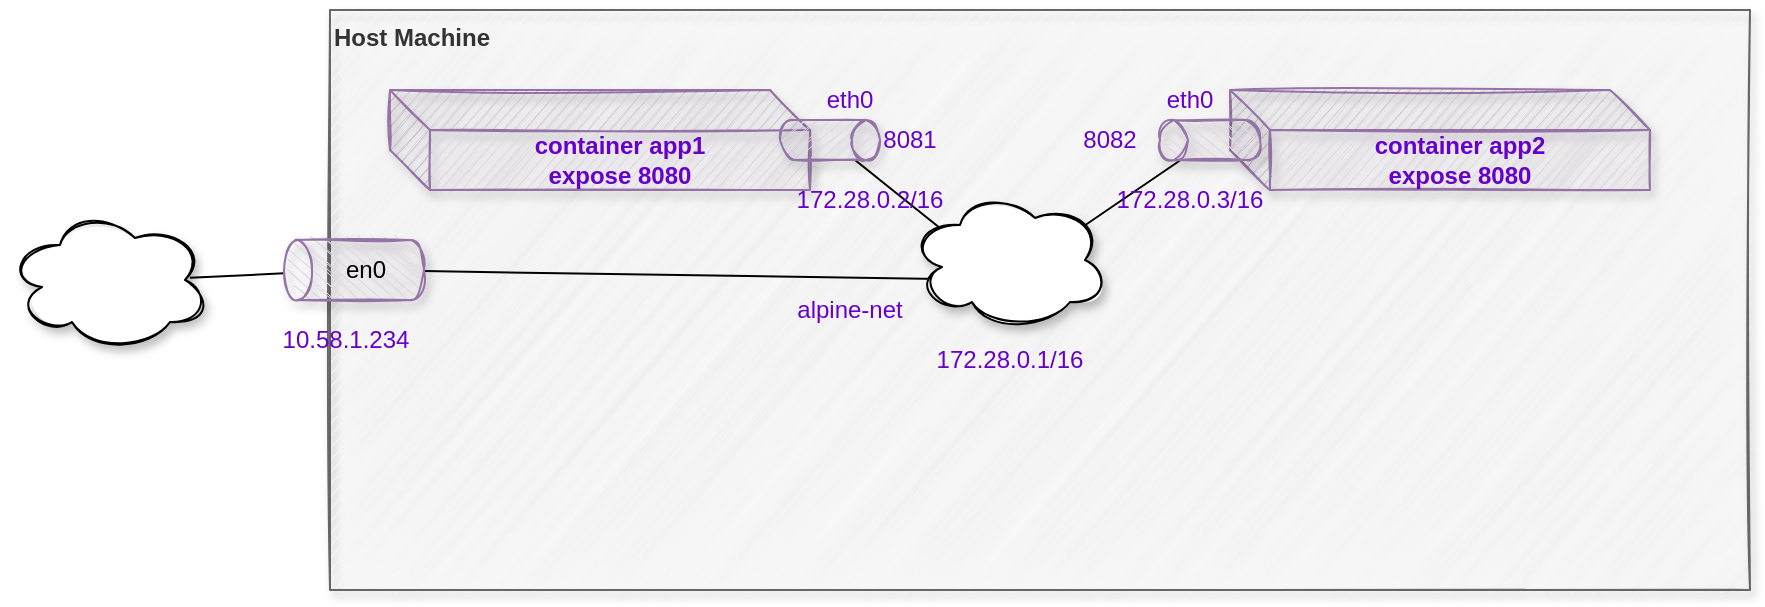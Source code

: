 <mxfile>
    <diagram id="KLNsfBStBzfd9ylK537Z" name="Page-1">
        <mxGraphModel dx="2123" dy="456" grid="1" gridSize="10" guides="1" tooltips="1" connect="1" arrows="1" fold="1" page="1" pageScale="1" pageWidth="850" pageHeight="1100" math="0" shadow="0">
            <root>
                <mxCell id="0"/>
                <mxCell id="1" parent="0"/>
                <mxCell id="2" value="Host Machine" style="rounded=0;whiteSpace=wrap;html=1;fillColor=#f5f5f5;fontColor=#333333;strokeColor=#666666;shadow=1;sketch=1;verticalAlign=top;fontStyle=1;align=left;horizontal=1;" vertex="1" parent="1">
                    <mxGeometry x="60" y="30" width="710" height="290" as="geometry"/>
                </mxCell>
                <mxCell id="3" value="container app1&lt;br&gt;expose 8080" style="shape=cube;whiteSpace=wrap;html=1;boundedLbl=1;backgroundOutline=1;darkOpacity=0.05;darkOpacity2=0.1;shadow=1;sketch=1;fillColor=#e1d5e7;strokeColor=#9673a6;fontColor=#6600CC;fontStyle=1" vertex="1" parent="1">
                    <mxGeometry x="90" y="70" width="210" height="50" as="geometry"/>
                </mxCell>
                <mxCell id="4" value="container app2&lt;br&gt;expose 8080" style="shape=cube;whiteSpace=wrap;html=1;boundedLbl=1;backgroundOutline=1;darkOpacity=0.05;darkOpacity2=0.1;shadow=1;sketch=1;fillColor=#e1d5e7;strokeColor=#9673a6;fontColor=#6600CC;fontStyle=1;size=20;" vertex="1" parent="1">
                    <mxGeometry x="510" y="70" width="210" height="50" as="geometry"/>
                </mxCell>
                <mxCell id="18" style="edgeStyle=none;html=1;fontColor=#6600CC;endArrow=none;endFill=0;" edge="1" parent="1" source="5">
                    <mxGeometry relative="1" as="geometry">
                        <mxPoint x="421.741" y="148.393" as="targetPoint"/>
                    </mxGeometry>
                </mxCell>
                <mxCell id="5" value="" style="shape=cylinder3;whiteSpace=wrap;html=1;boundedLbl=1;backgroundOutline=1;size=7;shadow=1;sketch=1;rotation=90;flipH=1;flipV=1;fillColor=#e1d5e7;strokeColor=#9673a6;" vertex="1" parent="1">
                    <mxGeometry x="490" y="70" width="20" height="50" as="geometry"/>
                </mxCell>
                <mxCell id="6" value="&lt;span&gt;172.28.0.3/16&lt;/span&gt;" style="text;html=1;strokeColor=none;fillColor=none;align=center;verticalAlign=middle;whiteSpace=wrap;rounded=0;shadow=1;sketch=1;fontColor=#6600CC;" vertex="1" parent="1">
                    <mxGeometry x="460" y="110" width="60" height="30" as="geometry"/>
                </mxCell>
                <mxCell id="19" style="edgeStyle=none;html=1;fontColor=#6600CC;endArrow=none;endFill=0;" edge="1" parent="1" source="7">
                    <mxGeometry relative="1" as="geometry">
                        <mxPoint x="374.954" y="146.987" as="targetPoint"/>
                    </mxGeometry>
                </mxCell>
                <mxCell id="7" value="" style="shape=cylinder3;whiteSpace=wrap;html=1;boundedLbl=1;backgroundOutline=1;size=7;shadow=1;sketch=1;rotation=90;flipH=1;flipV=0;fillColor=#e1d5e7;strokeColor=#9673a6;" vertex="1" parent="1">
                    <mxGeometry x="300" y="70" width="20" height="50" as="geometry"/>
                </mxCell>
                <mxCell id="8" value="&lt;span&gt;172.28.0.2/16&lt;/span&gt;" style="text;html=1;strokeColor=none;fillColor=none;align=center;verticalAlign=middle;whiteSpace=wrap;rounded=0;shadow=1;sketch=1;fontColor=#6600CC;" vertex="1" parent="1">
                    <mxGeometry x="300" y="110" width="60" height="30" as="geometry"/>
                </mxCell>
                <mxCell id="25" style="edgeStyle=none;html=1;fontColor=#6600CC;endArrow=none;endFill=0;" edge="1" parent="1" target="14">
                    <mxGeometry relative="1" as="geometry">
                        <mxPoint x="365.005" y="164.551" as="sourcePoint"/>
                    </mxGeometry>
                </mxCell>
                <mxCell id="11" value="172.28.0.1/16" style="text;html=1;strokeColor=none;fillColor=none;align=center;verticalAlign=middle;whiteSpace=wrap;rounded=0;shadow=1;sketch=1;fontColor=#6600CC;" vertex="1" parent="1">
                    <mxGeometry x="369.94" y="190" width="60" height="30" as="geometry"/>
                </mxCell>
                <mxCell id="24" style="edgeStyle=none;html=1;fontColor=#6600CC;endArrow=none;endFill=0;" edge="1" parent="1" source="14">
                    <mxGeometry relative="1" as="geometry">
                        <mxPoint x="-10.019" y="163.929" as="targetPoint"/>
                    </mxGeometry>
                </mxCell>
                <mxCell id="14" value="en0" style="shape=cylinder3;whiteSpace=wrap;html=1;boundedLbl=1;backgroundOutline=1;size=7;shadow=1;sketch=1;rotation=90;flipH=1;flipV=1;fillColor=#e1d5e7;strokeColor=#9673a6;horizontal=0;" vertex="1" parent="1">
                    <mxGeometry x="57" y="125" width="30" height="70" as="geometry"/>
                </mxCell>
                <mxCell id="15" value="&lt;span&gt;10.58.1.234&lt;/span&gt;" style="text;html=1;strokeColor=none;fillColor=none;align=center;verticalAlign=middle;whiteSpace=wrap;rounded=0;shadow=1;sketch=1;fontColor=#6600CC;" vertex="1" parent="1">
                    <mxGeometry x="38" y="180" width="60" height="30" as="geometry"/>
                </mxCell>
                <mxCell id="17" value="eth0" style="text;html=1;strokeColor=none;fillColor=none;align=center;verticalAlign=middle;whiteSpace=wrap;rounded=0;shadow=1;sketch=1;fontColor=#6600CC;" vertex="1" parent="1">
                    <mxGeometry x="460" y="60" width="60" height="30" as="geometry"/>
                </mxCell>
                <mxCell id="20" value="eth0" style="text;html=1;strokeColor=none;fillColor=none;align=center;verticalAlign=middle;whiteSpace=wrap;rounded=0;shadow=1;sketch=1;fontColor=#6600CC;" vertex="1" parent="1">
                    <mxGeometry x="290" y="60" width="60" height="30" as="geometry"/>
                </mxCell>
                <mxCell id="21" value="alpine-net" style="text;html=1;strokeColor=none;fillColor=none;align=center;verticalAlign=middle;whiteSpace=wrap;rounded=0;shadow=1;sketch=1;fontColor=#6600CC;" vertex="1" parent="1">
                    <mxGeometry x="290" y="165" width="60" height="30" as="geometry"/>
                </mxCell>
                <mxCell id="22" value="8081" style="text;html=1;strokeColor=none;fillColor=none;align=center;verticalAlign=middle;whiteSpace=wrap;rounded=0;shadow=1;sketch=1;fontColor=#6600CC;" vertex="1" parent="1">
                    <mxGeometry x="320" y="80" width="60" height="30" as="geometry"/>
                </mxCell>
                <mxCell id="23" value="8082" style="text;html=1;strokeColor=none;fillColor=none;align=center;verticalAlign=middle;whiteSpace=wrap;rounded=0;shadow=1;sketch=1;fontColor=#6600CC;" vertex="1" parent="1">
                    <mxGeometry x="420" y="80" width="60" height="30" as="geometry"/>
                </mxCell>
                <mxCell id="26" value="" style="ellipse;shape=cloud;whiteSpace=wrap;html=1;shadow=1;sketch=1;fontColor=#6600CC;" vertex="1" parent="1">
                    <mxGeometry x="350" y="120" width="100" height="70" as="geometry"/>
                </mxCell>
                <mxCell id="27" value="" style="ellipse;shape=cloud;whiteSpace=wrap;html=1;shadow=1;sketch=1;fontColor=#6600CC;" vertex="1" parent="1">
                    <mxGeometry x="-100" y="130" width="100" height="70" as="geometry"/>
                </mxCell>
            </root>
        </mxGraphModel>
    </diagram>
</mxfile>